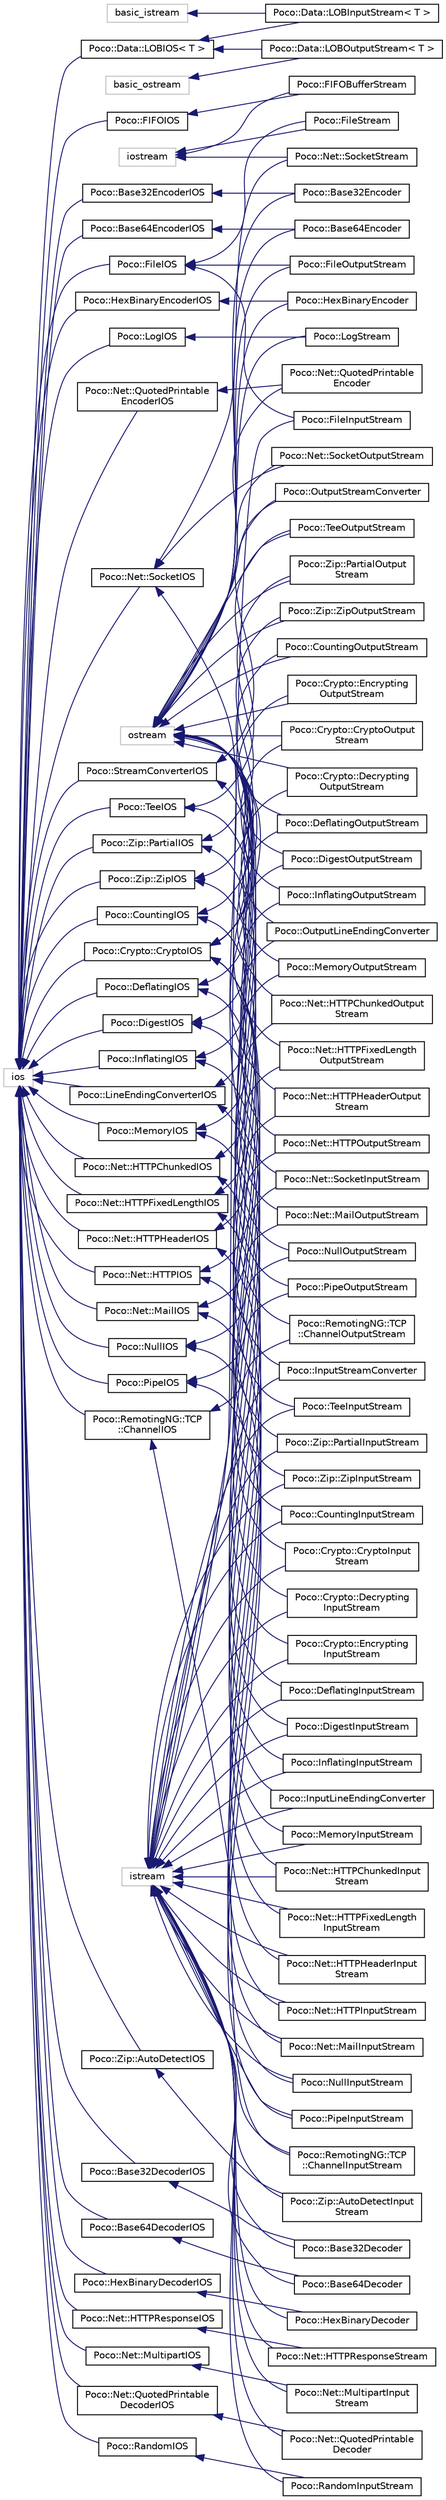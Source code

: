 digraph "Graphical Class Hierarchy"
{
 // LATEX_PDF_SIZE
  edge [fontname="Helvetica",fontsize="10",labelfontname="Helvetica",labelfontsize="10"];
  node [fontname="Helvetica",fontsize="10",shape=record];
  rankdir="LR";
  Node1873 [label="basic_istream",height=0.2,width=0.4,color="grey75", fillcolor="white", style="filled",tooltip=" "];
  Node1873 -> Node1527 [dir="back",color="midnightblue",fontsize="10",style="solid",fontname="Helvetica"];
  Node1527 [label="Poco::Data::LOBInputStream\< T \>",height=0.2,width=0.4,color="black", fillcolor="white", style="filled",URL="$classPoco_1_1Data_1_1LOBInputStream.html",tooltip="An input stream for reading from a LOB."];
  Node1872 [label="basic_ostream",height=0.2,width=0.4,color="grey75", fillcolor="white", style="filled",tooltip=" "];
  Node1872 -> Node1528 [dir="back",color="midnightblue",fontsize="10",style="solid",fontname="Helvetica"];
  Node1528 [label="Poco::Data::LOBOutputStream\< T \>",height=0.2,width=0.4,color="black", fillcolor="white", style="filled",URL="$classPoco_1_1Data_1_1LOBOutputStream.html",tooltip="An output stream for writing to a LOB."];
  Node1519 [label="ios",height=0.2,width=0.4,color="grey75", fillcolor="white", style="filled",tooltip=" "];
  Node1519 -> Node1520 [dir="back",color="midnightblue",fontsize="10",style="solid",fontname="Helvetica"];
  Node1520 [label="Poco::Base32DecoderIOS",height=0.2,width=0.4,color="black", fillcolor="white", style="filled",URL="$classPoco_1_1Base32DecoderIOS.html",tooltip=" "];
  Node1520 -> Node1474 [dir="back",color="midnightblue",fontsize="10",style="solid",fontname="Helvetica"];
  Node1474 [label="Poco::Base32Decoder",height=0.2,width=0.4,color="black", fillcolor="white", style="filled",URL="$classPoco_1_1Base32Decoder.html",tooltip=" "];
  Node1519 -> Node1521 [dir="back",color="midnightblue",fontsize="10",style="solid",fontname="Helvetica"];
  Node1521 [label="Poco::Base32EncoderIOS",height=0.2,width=0.4,color="black", fillcolor="white", style="filled",URL="$classPoco_1_1Base32EncoderIOS.html",tooltip=" "];
  Node1521 -> Node0 [dir="back",color="midnightblue",fontsize="10",style="solid",fontname="Helvetica"];
  Node0 [label="Poco::Base32Encoder",height=0.2,width=0.4,color="black", fillcolor="white", style="filled",URL="$classPoco_1_1Base32Encoder.html",tooltip=" "];
  Node1519 -> Node1522 [dir="back",color="midnightblue",fontsize="10",style="solid",fontname="Helvetica"];
  Node1522 [label="Poco::Base64DecoderIOS",height=0.2,width=0.4,color="black", fillcolor="white", style="filled",URL="$classPoco_1_1Base64DecoderIOS.html",tooltip=" "];
  Node1522 -> Node1475 [dir="back",color="midnightblue",fontsize="10",style="solid",fontname="Helvetica"];
  Node1475 [label="Poco::Base64Decoder",height=0.2,width=0.4,color="black", fillcolor="white", style="filled",URL="$classPoco_1_1Base64Decoder.html",tooltip=" "];
  Node1519 -> Node1523 [dir="back",color="midnightblue",fontsize="10",style="solid",fontname="Helvetica"];
  Node1523 [label="Poco::Base64EncoderIOS",height=0.2,width=0.4,color="black", fillcolor="white", style="filled",URL="$classPoco_1_1Base64EncoderIOS.html",tooltip=" "];
  Node1523 -> Node1090 [dir="back",color="midnightblue",fontsize="10",style="solid",fontname="Helvetica"];
  Node1090 [label="Poco::Base64Encoder",height=0.2,width=0.4,color="black", fillcolor="white", style="filled",URL="$classPoco_1_1Base64Encoder.html",tooltip=" "];
  Node1519 -> Node1524 [dir="back",color="midnightblue",fontsize="10",style="solid",fontname="Helvetica"];
  Node1524 [label="Poco::CountingIOS",height=0.2,width=0.4,color="black", fillcolor="white", style="filled",URL="$classPoco_1_1CountingIOS.html",tooltip=" "];
  Node1524 -> Node1476 [dir="back",color="midnightblue",fontsize="10",style="solid",fontname="Helvetica"];
  Node1476 [label="Poco::CountingInputStream",height=0.2,width=0.4,color="black", fillcolor="white", style="filled",URL="$classPoco_1_1CountingInputStream.html",tooltip=" "];
  Node1524 -> Node1091 [dir="back",color="midnightblue",fontsize="10",style="solid",fontname="Helvetica"];
  Node1091 [label="Poco::CountingOutputStream",height=0.2,width=0.4,color="black", fillcolor="white", style="filled",URL="$classPoco_1_1CountingOutputStream.html",tooltip=" "];
  Node1519 -> Node1525 [dir="back",color="midnightblue",fontsize="10",style="solid",fontname="Helvetica"];
  Node1525 [label="Poco::Crypto::CryptoIOS",height=0.2,width=0.4,color="black", fillcolor="white", style="filled",URL="$classPoco_1_1Crypto_1_1CryptoIOS.html",tooltip=" "];
  Node1525 -> Node1477 [dir="back",color="midnightblue",fontsize="10",style="solid",fontname="Helvetica"];
  Node1477 [label="Poco::Crypto::CryptoInput\lStream",height=0.2,width=0.4,color="black", fillcolor="white", style="filled",URL="$classPoco_1_1Crypto_1_1CryptoInputStream.html",tooltip=" "];
  Node1525 -> Node1092 [dir="back",color="midnightblue",fontsize="10",style="solid",fontname="Helvetica"];
  Node1092 [label="Poco::Crypto::CryptoOutput\lStream",height=0.2,width=0.4,color="black", fillcolor="white", style="filled",URL="$classPoco_1_1Crypto_1_1CryptoOutputStream.html",tooltip=" "];
  Node1525 -> Node1478 [dir="back",color="midnightblue",fontsize="10",style="solid",fontname="Helvetica"];
  Node1478 [label="Poco::Crypto::Decrypting\lInputStream",height=0.2,width=0.4,color="black", fillcolor="white", style="filled",URL="$classPoco_1_1Crypto_1_1DecryptingInputStream.html",tooltip=" "];
  Node1525 -> Node1093 [dir="back",color="midnightblue",fontsize="10",style="solid",fontname="Helvetica"];
  Node1093 [label="Poco::Crypto::Decrypting\lOutputStream",height=0.2,width=0.4,color="black", fillcolor="white", style="filled",URL="$classPoco_1_1Crypto_1_1DecryptingOutputStream.html",tooltip=" "];
  Node1525 -> Node1479 [dir="back",color="midnightblue",fontsize="10",style="solid",fontname="Helvetica"];
  Node1479 [label="Poco::Crypto::Encrypting\lInputStream",height=0.2,width=0.4,color="black", fillcolor="white", style="filled",URL="$classPoco_1_1Crypto_1_1EncryptingInputStream.html",tooltip=" "];
  Node1525 -> Node1094 [dir="back",color="midnightblue",fontsize="10",style="solid",fontname="Helvetica"];
  Node1094 [label="Poco::Crypto::Encrypting\lOutputStream",height=0.2,width=0.4,color="black", fillcolor="white", style="filled",URL="$classPoco_1_1Crypto_1_1EncryptingOutputStream.html",tooltip=" "];
  Node1519 -> Node1526 [dir="back",color="midnightblue",fontsize="10",style="solid",fontname="Helvetica"];
  Node1526 [label="Poco::Data::LOBIOS\< T \>",height=0.2,width=0.4,color="black", fillcolor="white", style="filled",URL="$classPoco_1_1Data_1_1LOBIOS.html",tooltip=" "];
  Node1526 -> Node1527 [dir="back",color="midnightblue",fontsize="10",style="solid",fontname="Helvetica"];
  Node1526 -> Node1528 [dir="back",color="midnightblue",fontsize="10",style="solid",fontname="Helvetica"];
  Node1519 -> Node1529 [dir="back",color="midnightblue",fontsize="10",style="solid",fontname="Helvetica"];
  Node1529 [label="Poco::DeflatingIOS",height=0.2,width=0.4,color="black", fillcolor="white", style="filled",URL="$classPoco_1_1DeflatingIOS.html",tooltip=" "];
  Node1529 -> Node1480 [dir="back",color="midnightblue",fontsize="10",style="solid",fontname="Helvetica"];
  Node1480 [label="Poco::DeflatingInputStream",height=0.2,width=0.4,color="black", fillcolor="white", style="filled",URL="$classPoco_1_1DeflatingInputStream.html",tooltip=" "];
  Node1529 -> Node1095 [dir="back",color="midnightblue",fontsize="10",style="solid",fontname="Helvetica"];
  Node1095 [label="Poco::DeflatingOutputStream",height=0.2,width=0.4,color="black", fillcolor="white", style="filled",URL="$classPoco_1_1DeflatingOutputStream.html",tooltip=" "];
  Node1519 -> Node1530 [dir="back",color="midnightblue",fontsize="10",style="solid",fontname="Helvetica"];
  Node1530 [label="Poco::DigestIOS",height=0.2,width=0.4,color="black", fillcolor="white", style="filled",URL="$classPoco_1_1DigestIOS.html",tooltip=" "];
  Node1530 -> Node1481 [dir="back",color="midnightblue",fontsize="10",style="solid",fontname="Helvetica"];
  Node1481 [label="Poco::DigestInputStream",height=0.2,width=0.4,color="black", fillcolor="white", style="filled",URL="$classPoco_1_1DigestInputStream.html",tooltip=" "];
  Node1530 -> Node1096 [dir="back",color="midnightblue",fontsize="10",style="solid",fontname="Helvetica"];
  Node1096 [label="Poco::DigestOutputStream",height=0.2,width=0.4,color="black", fillcolor="white", style="filled",URL="$classPoco_1_1DigestOutputStream.html",tooltip=" "];
  Node1519 -> Node1531 [dir="back",color="midnightblue",fontsize="10",style="solid",fontname="Helvetica"];
  Node1531 [label="Poco::FIFOIOS",height=0.2,width=0.4,color="black", fillcolor="white", style="filled",URL="$classPoco_1_1FIFOIOS.html",tooltip=" "];
  Node1531 -> Node1514 [dir="back",color="midnightblue",fontsize="10",style="solid",fontname="Helvetica"];
  Node1514 [label="Poco::FIFOBufferStream",height=0.2,width=0.4,color="black", fillcolor="white", style="filled",URL="$classPoco_1_1FIFOBufferStream.html",tooltip="An output stream for writing to a FIFO."];
  Node1519 -> Node1532 [dir="back",color="midnightblue",fontsize="10",style="solid",fontname="Helvetica"];
  Node1532 [label="Poco::FileIOS",height=0.2,width=0.4,color="black", fillcolor="white", style="filled",URL="$classPoco_1_1FileIOS.html",tooltip=" "];
  Node1532 -> Node1482 [dir="back",color="midnightblue",fontsize="10",style="solid",fontname="Helvetica"];
  Node1482 [label="Poco::FileInputStream",height=0.2,width=0.4,color="black", fillcolor="white", style="filled",URL="$classPoco_1_1FileInputStream.html",tooltip=" "];
  Node1532 -> Node1097 [dir="back",color="midnightblue",fontsize="10",style="solid",fontname="Helvetica"];
  Node1097 [label="Poco::FileOutputStream",height=0.2,width=0.4,color="black", fillcolor="white", style="filled",URL="$classPoco_1_1FileOutputStream.html",tooltip=" "];
  Node1532 -> Node1515 [dir="back",color="midnightblue",fontsize="10",style="solid",fontname="Helvetica"];
  Node1515 [label="Poco::FileStream",height=0.2,width=0.4,color="black", fillcolor="white", style="filled",URL="$classPoco_1_1FileStream.html",tooltip=" "];
  Node1519 -> Node1533 [dir="back",color="midnightblue",fontsize="10",style="solid",fontname="Helvetica"];
  Node1533 [label="Poco::HexBinaryDecoderIOS",height=0.2,width=0.4,color="black", fillcolor="white", style="filled",URL="$classPoco_1_1HexBinaryDecoderIOS.html",tooltip=" "];
  Node1533 -> Node1483 [dir="back",color="midnightblue",fontsize="10",style="solid",fontname="Helvetica"];
  Node1483 [label="Poco::HexBinaryDecoder",height=0.2,width=0.4,color="black", fillcolor="white", style="filled",URL="$classPoco_1_1HexBinaryDecoder.html",tooltip=" "];
  Node1519 -> Node1534 [dir="back",color="midnightblue",fontsize="10",style="solid",fontname="Helvetica"];
  Node1534 [label="Poco::HexBinaryEncoderIOS",height=0.2,width=0.4,color="black", fillcolor="white", style="filled",URL="$classPoco_1_1HexBinaryEncoderIOS.html",tooltip=" "];
  Node1534 -> Node1098 [dir="back",color="midnightblue",fontsize="10",style="solid",fontname="Helvetica"];
  Node1098 [label="Poco::HexBinaryEncoder",height=0.2,width=0.4,color="black", fillcolor="white", style="filled",URL="$classPoco_1_1HexBinaryEncoder.html",tooltip=" "];
  Node1519 -> Node1535 [dir="back",color="midnightblue",fontsize="10",style="solid",fontname="Helvetica"];
  Node1535 [label="Poco::InflatingIOS",height=0.2,width=0.4,color="black", fillcolor="white", style="filled",URL="$classPoco_1_1InflatingIOS.html",tooltip=" "];
  Node1535 -> Node1484 [dir="back",color="midnightblue",fontsize="10",style="solid",fontname="Helvetica"];
  Node1484 [label="Poco::InflatingInputStream",height=0.2,width=0.4,color="black", fillcolor="white", style="filled",URL="$classPoco_1_1InflatingInputStream.html",tooltip=" "];
  Node1535 -> Node1099 [dir="back",color="midnightblue",fontsize="10",style="solid",fontname="Helvetica"];
  Node1099 [label="Poco::InflatingOutputStream",height=0.2,width=0.4,color="black", fillcolor="white", style="filled",URL="$classPoco_1_1InflatingOutputStream.html",tooltip=" "];
  Node1519 -> Node1536 [dir="back",color="midnightblue",fontsize="10",style="solid",fontname="Helvetica"];
  Node1536 [label="Poco::LineEndingConverterIOS",height=0.2,width=0.4,color="black", fillcolor="white", style="filled",URL="$classPoco_1_1LineEndingConverterIOS.html",tooltip=" "];
  Node1536 -> Node1485 [dir="back",color="midnightblue",fontsize="10",style="solid",fontname="Helvetica"];
  Node1485 [label="Poco::InputLineEndingConverter",height=0.2,width=0.4,color="black", fillcolor="white", style="filled",URL="$classPoco_1_1InputLineEndingConverter.html",tooltip=" "];
  Node1536 -> Node1110 [dir="back",color="midnightblue",fontsize="10",style="solid",fontname="Helvetica"];
  Node1110 [label="Poco::OutputLineEndingConverter",height=0.2,width=0.4,color="black", fillcolor="white", style="filled",URL="$classPoco_1_1OutputLineEndingConverter.html",tooltip=" "];
  Node1519 -> Node1537 [dir="back",color="midnightblue",fontsize="10",style="solid",fontname="Helvetica"];
  Node1537 [label="Poco::LogIOS",height=0.2,width=0.4,color="black", fillcolor="white", style="filled",URL="$classPoco_1_1LogIOS.html",tooltip=" "];
  Node1537 -> Node1100 [dir="back",color="midnightblue",fontsize="10",style="solid",fontname="Helvetica"];
  Node1100 [label="Poco::LogStream",height=0.2,width=0.4,color="black", fillcolor="white", style="filled",URL="$classPoco_1_1LogStream.html",tooltip=" "];
  Node1519 -> Node1538 [dir="back",color="midnightblue",fontsize="10",style="solid",fontname="Helvetica"];
  Node1538 [label="Poco::MemoryIOS",height=0.2,width=0.4,color="black", fillcolor="white", style="filled",URL="$classPoco_1_1MemoryIOS.html",tooltip=" "];
  Node1538 -> Node1487 [dir="back",color="midnightblue",fontsize="10",style="solid",fontname="Helvetica"];
  Node1487 [label="Poco::MemoryInputStream",height=0.2,width=0.4,color="black", fillcolor="white", style="filled",URL="$classPoco_1_1MemoryInputStream.html",tooltip="An input stream for reading from a memory area."];
  Node1538 -> Node1101 [dir="back",color="midnightblue",fontsize="10",style="solid",fontname="Helvetica"];
  Node1101 [label="Poco::MemoryOutputStream",height=0.2,width=0.4,color="black", fillcolor="white", style="filled",URL="$classPoco_1_1MemoryOutputStream.html",tooltip="An input stream for reading from a memory area."];
  Node1519 -> Node1539 [dir="back",color="midnightblue",fontsize="10",style="solid",fontname="Helvetica"];
  Node1539 [label="Poco::Net::HTTPChunkedIOS",height=0.2,width=0.4,color="black", fillcolor="white", style="filled",URL="$classPoco_1_1Net_1_1HTTPChunkedIOS.html",tooltip="The base class for HTTPInputStream."];
  Node1539 -> Node1488 [dir="back",color="midnightblue",fontsize="10",style="solid",fontname="Helvetica"];
  Node1488 [label="Poco::Net::HTTPChunkedInput\lStream",height=0.2,width=0.4,color="black", fillcolor="white", style="filled",URL="$classPoco_1_1Net_1_1HTTPChunkedInputStream.html",tooltip="This class is for internal use by HTTPSession only."];
  Node1539 -> Node1102 [dir="back",color="midnightblue",fontsize="10",style="solid",fontname="Helvetica"];
  Node1102 [label="Poco::Net::HTTPChunkedOutput\lStream",height=0.2,width=0.4,color="black", fillcolor="white", style="filled",URL="$classPoco_1_1Net_1_1HTTPChunkedOutputStream.html",tooltip="This class is for internal use by HTTPSession only."];
  Node1519 -> Node1540 [dir="back",color="midnightblue",fontsize="10",style="solid",fontname="Helvetica"];
  Node1540 [label="Poco::Net::HTTPFixedLengthIOS",height=0.2,width=0.4,color="black", fillcolor="white", style="filled",URL="$classPoco_1_1Net_1_1HTTPFixedLengthIOS.html",tooltip="The base class for HTTPFixedLengthInputStream."];
  Node1540 -> Node1489 [dir="back",color="midnightblue",fontsize="10",style="solid",fontname="Helvetica"];
  Node1489 [label="Poco::Net::HTTPFixedLength\lInputStream",height=0.2,width=0.4,color="black", fillcolor="white", style="filled",URL="$classPoco_1_1Net_1_1HTTPFixedLengthInputStream.html",tooltip="This class is for internal use by HTTPSession only."];
  Node1540 -> Node1103 [dir="back",color="midnightblue",fontsize="10",style="solid",fontname="Helvetica"];
  Node1103 [label="Poco::Net::HTTPFixedLength\lOutputStream",height=0.2,width=0.4,color="black", fillcolor="white", style="filled",URL="$classPoco_1_1Net_1_1HTTPFixedLengthOutputStream.html",tooltip="This class is for internal use by HTTPSession only."];
  Node1519 -> Node1541 [dir="back",color="midnightblue",fontsize="10",style="solid",fontname="Helvetica"];
  Node1541 [label="Poco::Net::HTTPHeaderIOS",height=0.2,width=0.4,color="black", fillcolor="white", style="filled",URL="$classPoco_1_1Net_1_1HTTPHeaderIOS.html",tooltip="The base class for HTTPHeaderInputStream."];
  Node1541 -> Node1490 [dir="back",color="midnightblue",fontsize="10",style="solid",fontname="Helvetica"];
  Node1490 [label="Poco::Net::HTTPHeaderInput\lStream",height=0.2,width=0.4,color="black", fillcolor="white", style="filled",URL="$classPoco_1_1Net_1_1HTTPHeaderInputStream.html",tooltip="This class is for internal use by HTTPSession only."];
  Node1541 -> Node1104 [dir="back",color="midnightblue",fontsize="10",style="solid",fontname="Helvetica"];
  Node1104 [label="Poco::Net::HTTPHeaderOutput\lStream",height=0.2,width=0.4,color="black", fillcolor="white", style="filled",URL="$classPoco_1_1Net_1_1HTTPHeaderOutputStream.html",tooltip="This class is for internal use by HTTPSession only."];
  Node1519 -> Node1542 [dir="back",color="midnightblue",fontsize="10",style="solid",fontname="Helvetica"];
  Node1542 [label="Poco::Net::HTTPIOS",height=0.2,width=0.4,color="black", fillcolor="white", style="filled",URL="$classPoco_1_1Net_1_1HTTPIOS.html",tooltip="The base class for HTTPInputStream."];
  Node1542 -> Node1491 [dir="back",color="midnightblue",fontsize="10",style="solid",fontname="Helvetica"];
  Node1491 [label="Poco::Net::HTTPInputStream",height=0.2,width=0.4,color="black", fillcolor="white", style="filled",URL="$classPoco_1_1Net_1_1HTTPInputStream.html",tooltip="This class is for internal use by HTTPSession only."];
  Node1542 -> Node1105 [dir="back",color="midnightblue",fontsize="10",style="solid",fontname="Helvetica"];
  Node1105 [label="Poco::Net::HTTPOutputStream",height=0.2,width=0.4,color="black", fillcolor="white", style="filled",URL="$classPoco_1_1Net_1_1HTTPOutputStream.html",tooltip="This class is for internal use by HTTPSession only."];
  Node1519 -> Node1543 [dir="back",color="midnightblue",fontsize="10",style="solid",fontname="Helvetica"];
  Node1543 [label="Poco::Net::HTTPResponseIOS",height=0.2,width=0.4,color="black", fillcolor="white", style="filled",URL="$classPoco_1_1Net_1_1HTTPResponseIOS.html",tooltip=" "];
  Node1543 -> Node1492 [dir="back",color="midnightblue",fontsize="10",style="solid",fontname="Helvetica"];
  Node1492 [label="Poco::Net::HTTPResponseStream",height=0.2,width=0.4,color="black", fillcolor="white", style="filled",URL="$classPoco_1_1Net_1_1HTTPResponseStream.html",tooltip=" "];
  Node1519 -> Node1544 [dir="back",color="midnightblue",fontsize="10",style="solid",fontname="Helvetica"];
  Node1544 [label="Poco::Net::MailIOS",height=0.2,width=0.4,color="black", fillcolor="white", style="filled",URL="$classPoco_1_1Net_1_1MailIOS.html",tooltip=" "];
  Node1544 -> Node1493 [dir="back",color="midnightblue",fontsize="10",style="solid",fontname="Helvetica"];
  Node1493 [label="Poco::Net::MailInputStream",height=0.2,width=0.4,color="black", fillcolor="white", style="filled",URL="$classPoco_1_1Net_1_1MailInputStream.html",tooltip=" "];
  Node1544 -> Node1106 [dir="back",color="midnightblue",fontsize="10",style="solid",fontname="Helvetica"];
  Node1106 [label="Poco::Net::MailOutputStream",height=0.2,width=0.4,color="black", fillcolor="white", style="filled",URL="$classPoco_1_1Net_1_1MailOutputStream.html",tooltip=" "];
  Node1519 -> Node1545 [dir="back",color="midnightblue",fontsize="10",style="solid",fontname="Helvetica"];
  Node1545 [label="Poco::Net::MultipartIOS",height=0.2,width=0.4,color="black", fillcolor="white", style="filled",URL="$classPoco_1_1Net_1_1MultipartIOS.html",tooltip="The base class for MultipartInputStream."];
  Node1545 -> Node1494 [dir="back",color="midnightblue",fontsize="10",style="solid",fontname="Helvetica"];
  Node1494 [label="Poco::Net::MultipartInput\lStream",height=0.2,width=0.4,color="black", fillcolor="white", style="filled",URL="$classPoco_1_1Net_1_1MultipartInputStream.html",tooltip="This class is for internal use by MultipartReader only."];
  Node1519 -> Node1546 [dir="back",color="midnightblue",fontsize="10",style="solid",fontname="Helvetica"];
  Node1546 [label="Poco::Net::QuotedPrintable\lDecoderIOS",height=0.2,width=0.4,color="black", fillcolor="white", style="filled",URL="$classPoco_1_1Net_1_1QuotedPrintableDecoderIOS.html",tooltip=" "];
  Node1546 -> Node1495 [dir="back",color="midnightblue",fontsize="10",style="solid",fontname="Helvetica"];
  Node1495 [label="Poco::Net::QuotedPrintable\lDecoder",height=0.2,width=0.4,color="black", fillcolor="white", style="filled",URL="$classPoco_1_1Net_1_1QuotedPrintableDecoder.html",tooltip=" "];
  Node1519 -> Node1547 [dir="back",color="midnightblue",fontsize="10",style="solid",fontname="Helvetica"];
  Node1547 [label="Poco::Net::QuotedPrintable\lEncoderIOS",height=0.2,width=0.4,color="black", fillcolor="white", style="filled",URL="$classPoco_1_1Net_1_1QuotedPrintableEncoderIOS.html",tooltip=" "];
  Node1547 -> Node1107 [dir="back",color="midnightblue",fontsize="10",style="solid",fontname="Helvetica"];
  Node1107 [label="Poco::Net::QuotedPrintable\lEncoder",height=0.2,width=0.4,color="black", fillcolor="white", style="filled",URL="$classPoco_1_1Net_1_1QuotedPrintableEncoder.html",tooltip=" "];
  Node1519 -> Node1548 [dir="back",color="midnightblue",fontsize="10",style="solid",fontname="Helvetica"];
  Node1548 [label="Poco::Net::SocketIOS",height=0.2,width=0.4,color="black", fillcolor="white", style="filled",URL="$classPoco_1_1Net_1_1SocketIOS.html",tooltip=" "];
  Node1548 -> Node1496 [dir="back",color="midnightblue",fontsize="10",style="solid",fontname="Helvetica"];
  Node1496 [label="Poco::Net::SocketInputStream",height=0.2,width=0.4,color="black", fillcolor="white", style="filled",URL="$classPoco_1_1Net_1_1SocketInputStream.html",tooltip=" "];
  Node1548 -> Node1108 [dir="back",color="midnightblue",fontsize="10",style="solid",fontname="Helvetica"];
  Node1108 [label="Poco::Net::SocketOutputStream",height=0.2,width=0.4,color="black", fillcolor="white", style="filled",URL="$classPoco_1_1Net_1_1SocketOutputStream.html",tooltip="An output stream for writing to a socket."];
  Node1548 -> Node1516 [dir="back",color="midnightblue",fontsize="10",style="solid",fontname="Helvetica"];
  Node1516 [label="Poco::Net::SocketStream",height=0.2,width=0.4,color="black", fillcolor="white", style="filled",URL="$classPoco_1_1Net_1_1SocketStream.html",tooltip=" "];
  Node1519 -> Node1549 [dir="back",color="midnightblue",fontsize="10",style="solid",fontname="Helvetica"];
  Node1549 [label="Poco::NullIOS",height=0.2,width=0.4,color="black", fillcolor="white", style="filled",URL="$classPoco_1_1NullIOS.html",tooltip=" "];
  Node1549 -> Node1497 [dir="back",color="midnightblue",fontsize="10",style="solid",fontname="Helvetica"];
  Node1497 [label="Poco::NullInputStream",height=0.2,width=0.4,color="black", fillcolor="white", style="filled",URL="$classPoco_1_1NullInputStream.html",tooltip=" "];
  Node1549 -> Node1109 [dir="back",color="midnightblue",fontsize="10",style="solid",fontname="Helvetica"];
  Node1109 [label="Poco::NullOutputStream",height=0.2,width=0.4,color="black", fillcolor="white", style="filled",URL="$classPoco_1_1NullOutputStream.html",tooltip="This stream discards all characters written to it."];
  Node1519 -> Node1550 [dir="back",color="midnightblue",fontsize="10",style="solid",fontname="Helvetica"];
  Node1550 [label="Poco::PipeIOS",height=0.2,width=0.4,color="black", fillcolor="white", style="filled",URL="$classPoco_1_1PipeIOS.html",tooltip=" "];
  Node1550 -> Node1498 [dir="back",color="midnightblue",fontsize="10",style="solid",fontname="Helvetica"];
  Node1498 [label="Poco::PipeInputStream",height=0.2,width=0.4,color="black", fillcolor="white", style="filled",URL="$classPoco_1_1PipeInputStream.html",tooltip=" "];
  Node1550 -> Node1112 [dir="back",color="midnightblue",fontsize="10",style="solid",fontname="Helvetica"];
  Node1112 [label="Poco::PipeOutputStream",height=0.2,width=0.4,color="black", fillcolor="white", style="filled",URL="$classPoco_1_1PipeOutputStream.html",tooltip="An output stream for writing to a Pipe."];
  Node1519 -> Node1551 [dir="back",color="midnightblue",fontsize="10",style="solid",fontname="Helvetica"];
  Node1551 [label="Poco::RandomIOS",height=0.2,width=0.4,color="black", fillcolor="white", style="filled",URL="$classPoco_1_1RandomIOS.html",tooltip=" "];
  Node1551 -> Node1499 [dir="back",color="midnightblue",fontsize="10",style="solid",fontname="Helvetica"];
  Node1499 [label="Poco::RandomInputStream",height=0.2,width=0.4,color="black", fillcolor="white", style="filled",URL="$classPoco_1_1RandomInputStream.html",tooltip=" "];
  Node1519 -> Node1552 [dir="back",color="midnightblue",fontsize="10",style="solid",fontname="Helvetica"];
  Node1552 [label="Poco::RemotingNG::TCP\l::ChannelIOS",height=0.2,width=0.4,color="black", fillcolor="white", style="filled",URL="$classPoco_1_1RemotingNG_1_1TCP_1_1ChannelIOS.html",tooltip="The base class for ChannelInputStream and ChannelOutputStream."];
  Node1552 -> Node1500 [dir="back",color="midnightblue",fontsize="10",style="solid",fontname="Helvetica"];
  Node1500 [label="Poco::RemotingNG::TCP\l::ChannelInputStream",height=0.2,width=0.4,color="black", fillcolor="white", style="filled",URL="$classPoco_1_1RemotingNG_1_1TCP_1_1ChannelInputStream.html",tooltip="Stream for reading from a Connection channel."];
  Node1552 -> Node1113 [dir="back",color="midnightblue",fontsize="10",style="solid",fontname="Helvetica"];
  Node1113 [label="Poco::RemotingNG::TCP\l::ChannelOutputStream",height=0.2,width=0.4,color="black", fillcolor="white", style="filled",URL="$classPoco_1_1RemotingNG_1_1TCP_1_1ChannelOutputStream.html",tooltip="Stream for writing to a Connection channel."];
  Node1519 -> Node1553 [dir="back",color="midnightblue",fontsize="10",style="solid",fontname="Helvetica"];
  Node1553 [label="Poco::StreamConverterIOS",height=0.2,width=0.4,color="black", fillcolor="white", style="filled",URL="$classPoco_1_1StreamConverterIOS.html",tooltip=" "];
  Node1553 -> Node1486 [dir="back",color="midnightblue",fontsize="10",style="solid",fontname="Helvetica"];
  Node1486 [label="Poco::InputStreamConverter",height=0.2,width=0.4,color="black", fillcolor="white", style="filled",URL="$classPoco_1_1InputStreamConverter.html",tooltip=" "];
  Node1553 -> Node1111 [dir="back",color="midnightblue",fontsize="10",style="solid",fontname="Helvetica"];
  Node1111 [label="Poco::OutputStreamConverter",height=0.2,width=0.4,color="black", fillcolor="white", style="filled",URL="$classPoco_1_1OutputStreamConverter.html",tooltip=" "];
  Node1519 -> Node1554 [dir="back",color="midnightblue",fontsize="10",style="solid",fontname="Helvetica"];
  Node1554 [label="Poco::TeeIOS",height=0.2,width=0.4,color="black", fillcolor="white", style="filled",URL="$classPoco_1_1TeeIOS.html",tooltip=" "];
  Node1554 -> Node1501 [dir="back",color="midnightblue",fontsize="10",style="solid",fontname="Helvetica"];
  Node1501 [label="Poco::TeeInputStream",height=0.2,width=0.4,color="black", fillcolor="white", style="filled",URL="$classPoco_1_1TeeInputStream.html",tooltip=" "];
  Node1554 -> Node1114 [dir="back",color="midnightblue",fontsize="10",style="solid",fontname="Helvetica"];
  Node1114 [label="Poco::TeeOutputStream",height=0.2,width=0.4,color="black", fillcolor="white", style="filled",URL="$classPoco_1_1TeeOutputStream.html",tooltip=" "];
  Node1519 -> Node1555 [dir="back",color="midnightblue",fontsize="10",style="solid",fontname="Helvetica"];
  Node1555 [label="Poco::Zip::AutoDetectIOS",height=0.2,width=0.4,color="black", fillcolor="white", style="filled",URL="$classPoco_1_1Zip_1_1AutoDetectIOS.html",tooltip=" "];
  Node1555 -> Node1502 [dir="back",color="midnightblue",fontsize="10",style="solid",fontname="Helvetica"];
  Node1502 [label="Poco::Zip::AutoDetectInput\lStream",height=0.2,width=0.4,color="black", fillcolor="white", style="filled",URL="$classPoco_1_1Zip_1_1AutoDetectInputStream.html",tooltip=" "];
  Node1519 -> Node1556 [dir="back",color="midnightblue",fontsize="10",style="solid",fontname="Helvetica"];
  Node1556 [label="Poco::Zip::PartialIOS",height=0.2,width=0.4,color="black", fillcolor="white", style="filled",URL="$classPoco_1_1Zip_1_1PartialIOS.html",tooltip=" "];
  Node1556 -> Node1503 [dir="back",color="midnightblue",fontsize="10",style="solid",fontname="Helvetica"];
  Node1503 [label="Poco::Zip::PartialInputStream",height=0.2,width=0.4,color="black", fillcolor="white", style="filled",URL="$classPoco_1_1Zip_1_1PartialInputStream.html",tooltip=" "];
  Node1556 -> Node1115 [dir="back",color="midnightblue",fontsize="10",style="solid",fontname="Helvetica"];
  Node1115 [label="Poco::Zip::PartialOutput\lStream",height=0.2,width=0.4,color="black", fillcolor="white", style="filled",URL="$classPoco_1_1Zip_1_1PartialOutputStream.html",tooltip=" "];
  Node1519 -> Node1557 [dir="back",color="midnightblue",fontsize="10",style="solid",fontname="Helvetica"];
  Node1557 [label="Poco::Zip::ZipIOS",height=0.2,width=0.4,color="black", fillcolor="white", style="filled",URL="$classPoco_1_1Zip_1_1ZipIOS.html",tooltip=" "];
  Node1557 -> Node1504 [dir="back",color="midnightblue",fontsize="10",style="solid",fontname="Helvetica"];
  Node1504 [label="Poco::Zip::ZipInputStream",height=0.2,width=0.4,color="black", fillcolor="white", style="filled",URL="$classPoco_1_1Zip_1_1ZipInputStream.html",tooltip=" "];
  Node1557 -> Node1116 [dir="back",color="midnightblue",fontsize="10",style="solid",fontname="Helvetica"];
  Node1116 [label="Poco::Zip::ZipOutputStream",height=0.2,width=0.4,color="black", fillcolor="white", style="filled",URL="$classPoco_1_1Zip_1_1ZipOutputStream.html",tooltip=" "];
  Node1513 [label="iostream",height=0.2,width=0.4,color="grey75", fillcolor="white", style="filled",tooltip=" "];
  Node1513 -> Node1514 [dir="back",color="midnightblue",fontsize="10",style="solid",fontname="Helvetica"];
  Node1513 -> Node1515 [dir="back",color="midnightblue",fontsize="10",style="solid",fontname="Helvetica"];
  Node1513 -> Node1516 [dir="back",color="midnightblue",fontsize="10",style="solid",fontname="Helvetica"];
  Node1473 [label="istream",height=0.2,width=0.4,color="grey75", fillcolor="white", style="filled",tooltip=" "];
  Node1473 -> Node1474 [dir="back",color="midnightblue",fontsize="10",style="solid",fontname="Helvetica"];
  Node1473 -> Node1475 [dir="back",color="midnightblue",fontsize="10",style="solid",fontname="Helvetica"];
  Node1473 -> Node1476 [dir="back",color="midnightblue",fontsize="10",style="solid",fontname="Helvetica"];
  Node1473 -> Node1477 [dir="back",color="midnightblue",fontsize="10",style="solid",fontname="Helvetica"];
  Node1473 -> Node1478 [dir="back",color="midnightblue",fontsize="10",style="solid",fontname="Helvetica"];
  Node1473 -> Node1479 [dir="back",color="midnightblue",fontsize="10",style="solid",fontname="Helvetica"];
  Node1473 -> Node1480 [dir="back",color="midnightblue",fontsize="10",style="solid",fontname="Helvetica"];
  Node1473 -> Node1481 [dir="back",color="midnightblue",fontsize="10",style="solid",fontname="Helvetica"];
  Node1473 -> Node1482 [dir="back",color="midnightblue",fontsize="10",style="solid",fontname="Helvetica"];
  Node1473 -> Node1483 [dir="back",color="midnightblue",fontsize="10",style="solid",fontname="Helvetica"];
  Node1473 -> Node1484 [dir="back",color="midnightblue",fontsize="10",style="solid",fontname="Helvetica"];
  Node1473 -> Node1485 [dir="back",color="midnightblue",fontsize="10",style="solid",fontname="Helvetica"];
  Node1473 -> Node1486 [dir="back",color="midnightblue",fontsize="10",style="solid",fontname="Helvetica"];
  Node1473 -> Node1487 [dir="back",color="midnightblue",fontsize="10",style="solid",fontname="Helvetica"];
  Node1473 -> Node1488 [dir="back",color="midnightblue",fontsize="10",style="solid",fontname="Helvetica"];
  Node1473 -> Node1489 [dir="back",color="midnightblue",fontsize="10",style="solid",fontname="Helvetica"];
  Node1473 -> Node1490 [dir="back",color="midnightblue",fontsize="10",style="solid",fontname="Helvetica"];
  Node1473 -> Node1491 [dir="back",color="midnightblue",fontsize="10",style="solid",fontname="Helvetica"];
  Node1473 -> Node1492 [dir="back",color="midnightblue",fontsize="10",style="solid",fontname="Helvetica"];
  Node1473 -> Node1493 [dir="back",color="midnightblue",fontsize="10",style="solid",fontname="Helvetica"];
  Node1473 -> Node1494 [dir="back",color="midnightblue",fontsize="10",style="solid",fontname="Helvetica"];
  Node1473 -> Node1495 [dir="back",color="midnightblue",fontsize="10",style="solid",fontname="Helvetica"];
  Node1473 -> Node1496 [dir="back",color="midnightblue",fontsize="10",style="solid",fontname="Helvetica"];
  Node1473 -> Node1497 [dir="back",color="midnightblue",fontsize="10",style="solid",fontname="Helvetica"];
  Node1473 -> Node1498 [dir="back",color="midnightblue",fontsize="10",style="solid",fontname="Helvetica"];
  Node1473 -> Node1499 [dir="back",color="midnightblue",fontsize="10",style="solid",fontname="Helvetica"];
  Node1473 -> Node1500 [dir="back",color="midnightblue",fontsize="10",style="solid",fontname="Helvetica"];
  Node1473 -> Node1501 [dir="back",color="midnightblue",fontsize="10",style="solid",fontname="Helvetica"];
  Node1473 -> Node1502 [dir="back",color="midnightblue",fontsize="10",style="solid",fontname="Helvetica"];
  Node1473 -> Node1503 [dir="back",color="midnightblue",fontsize="10",style="solid",fontname="Helvetica"];
  Node1473 -> Node1504 [dir="back",color="midnightblue",fontsize="10",style="solid",fontname="Helvetica"];
  Node1088 [label="ostream",height=0.2,width=0.4,color="grey75", fillcolor="white", style="filled",tooltip=" "];
  Node1088 -> Node0 [dir="back",color="midnightblue",fontsize="10",style="solid",fontname="Helvetica"];
  Node1088 -> Node1090 [dir="back",color="midnightblue",fontsize="10",style="solid",fontname="Helvetica"];
  Node1088 -> Node1091 [dir="back",color="midnightblue",fontsize="10",style="solid",fontname="Helvetica"];
  Node1088 -> Node1092 [dir="back",color="midnightblue",fontsize="10",style="solid",fontname="Helvetica"];
  Node1088 -> Node1093 [dir="back",color="midnightblue",fontsize="10",style="solid",fontname="Helvetica"];
  Node1088 -> Node1094 [dir="back",color="midnightblue",fontsize="10",style="solid",fontname="Helvetica"];
  Node1088 -> Node1095 [dir="back",color="midnightblue",fontsize="10",style="solid",fontname="Helvetica"];
  Node1088 -> Node1096 [dir="back",color="midnightblue",fontsize="10",style="solid",fontname="Helvetica"];
  Node1088 -> Node1097 [dir="back",color="midnightblue",fontsize="10",style="solid",fontname="Helvetica"];
  Node1088 -> Node1098 [dir="back",color="midnightblue",fontsize="10",style="solid",fontname="Helvetica"];
  Node1088 -> Node1099 [dir="back",color="midnightblue",fontsize="10",style="solid",fontname="Helvetica"];
  Node1088 -> Node1100 [dir="back",color="midnightblue",fontsize="10",style="solid",fontname="Helvetica"];
  Node1088 -> Node1101 [dir="back",color="midnightblue",fontsize="10",style="solid",fontname="Helvetica"];
  Node1088 -> Node1102 [dir="back",color="midnightblue",fontsize="10",style="solid",fontname="Helvetica"];
  Node1088 -> Node1103 [dir="back",color="midnightblue",fontsize="10",style="solid",fontname="Helvetica"];
  Node1088 -> Node1104 [dir="back",color="midnightblue",fontsize="10",style="solid",fontname="Helvetica"];
  Node1088 -> Node1105 [dir="back",color="midnightblue",fontsize="10",style="solid",fontname="Helvetica"];
  Node1088 -> Node1106 [dir="back",color="midnightblue",fontsize="10",style="solid",fontname="Helvetica"];
  Node1088 -> Node1107 [dir="back",color="midnightblue",fontsize="10",style="solid",fontname="Helvetica"];
  Node1088 -> Node1108 [dir="back",color="midnightblue",fontsize="10",style="solid",fontname="Helvetica"];
  Node1088 -> Node1109 [dir="back",color="midnightblue",fontsize="10",style="solid",fontname="Helvetica"];
  Node1088 -> Node1110 [dir="back",color="midnightblue",fontsize="10",style="solid",fontname="Helvetica"];
  Node1088 -> Node1111 [dir="back",color="midnightblue",fontsize="10",style="solid",fontname="Helvetica"];
  Node1088 -> Node1112 [dir="back",color="midnightblue",fontsize="10",style="solid",fontname="Helvetica"];
  Node1088 -> Node1113 [dir="back",color="midnightblue",fontsize="10",style="solid",fontname="Helvetica"];
  Node1088 -> Node1114 [dir="back",color="midnightblue",fontsize="10",style="solid",fontname="Helvetica"];
  Node1088 -> Node1115 [dir="back",color="midnightblue",fontsize="10",style="solid",fontname="Helvetica"];
  Node1088 -> Node1116 [dir="back",color="midnightblue",fontsize="10",style="solid",fontname="Helvetica"];
}
